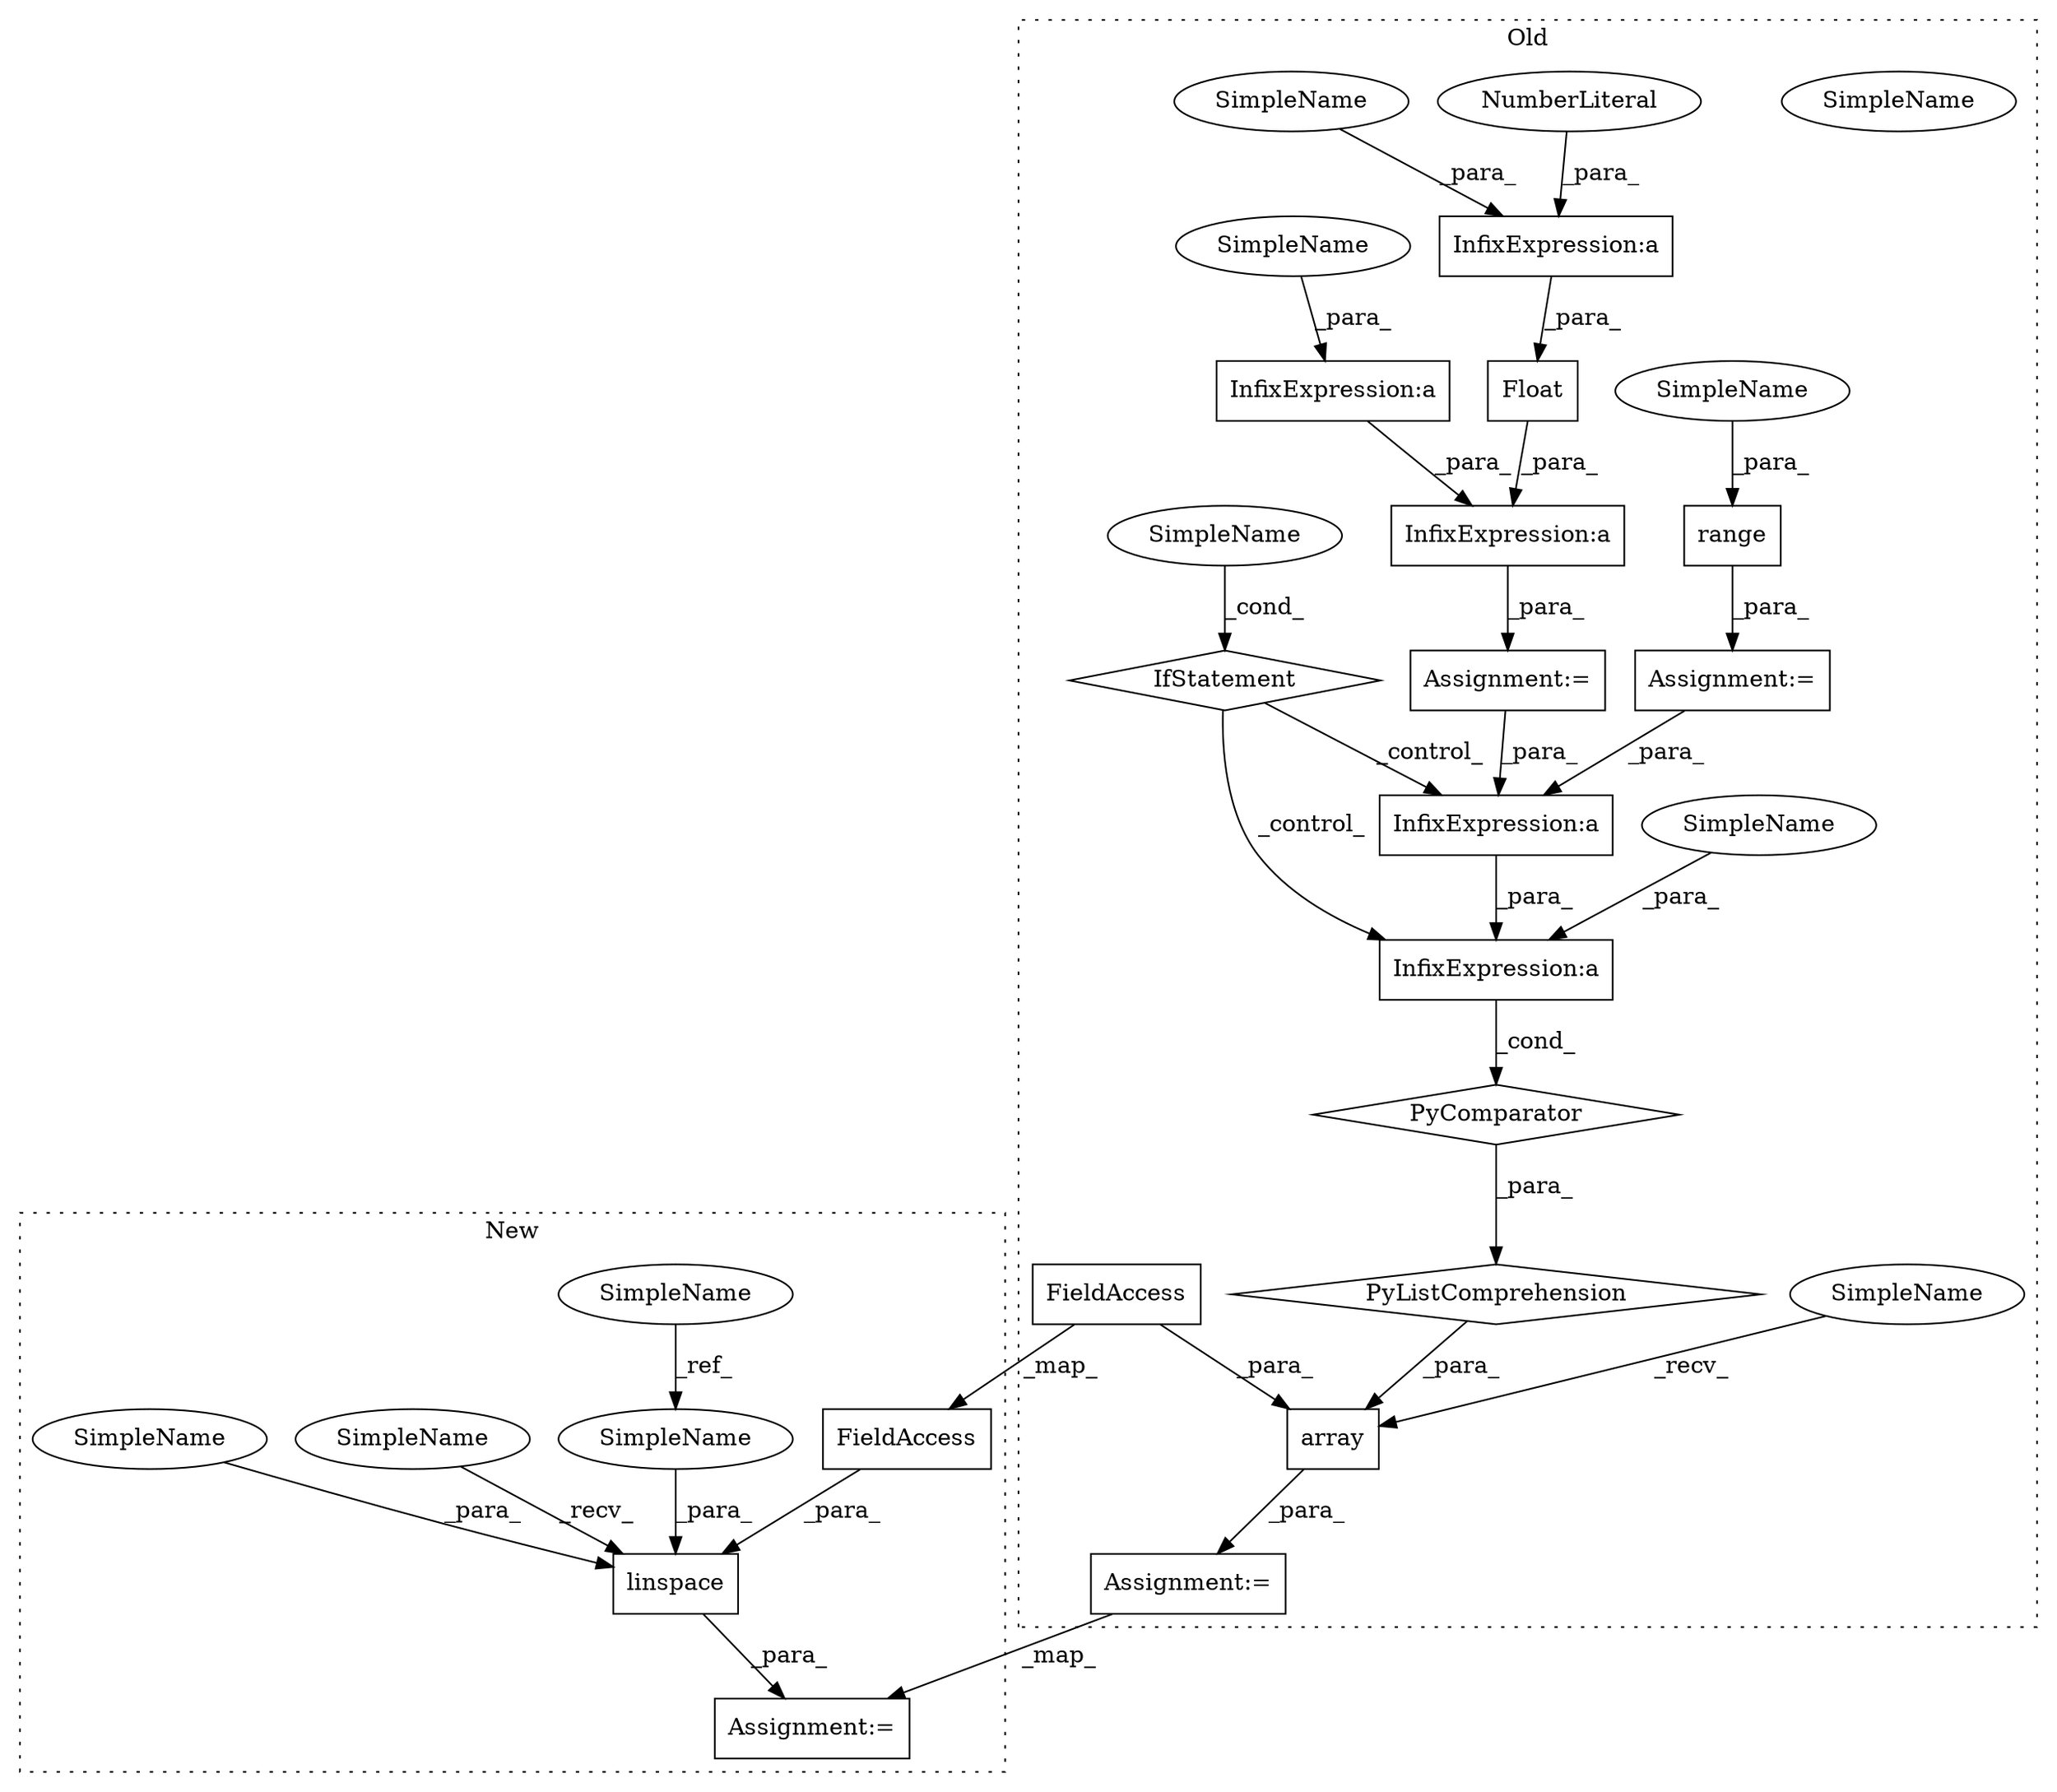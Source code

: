 digraph G {
subgraph cluster0 {
1 [label="PyComparator" a="113" s="5065" l="30" shape="diamond"];
3 [label="PyListComprehension" a="109" s="4984" l="119" shape="diamond"];
4 [label="Assignment:=" a="7" s="5065" l="30" shape="box"];
5 [label="InfixExpression:a" a="27" s="4990" l="3" shape="box"];
6 [label="IfStatement" a="25" s="5065" l="30" shape="diamond"];
7 [label="SimpleName" a="42" s="5090" l="5" shape="ellipse"];
8 [label="InfixExpression:a" a="27" s="4995" l="3" shape="box"];
9 [label="range" a="32" s="5072,5085" l="6,1" shape="box"];
10 [label="Float" a="32" s="4927,4944" l="6,1" shape="box"];
11 [label="InfixExpression:a" a="27" s="4940" l="3" shape="box"];
12 [label="InfixExpression:a" a="27" s="4924" l="3" shape="box"];
13 [label="InfixExpression:a" a="27" s="4915" l="3" shape="box"];
14 [label="NumberLiteral" a="34" s="4943" l="1" shape="ellipse"];
15 [label="array" a="32" s="4967,5111" l="17,1" shape="box"];
18 [label="FieldAccess" a="22" s="5098" l="13" shape="box"];
19 [label="Assignment:=" a="7" s="4907" l="1" shape="box"];
21 [label="Assignment:=" a="7" s="4960" l="1" shape="box"];
22 [label="SimpleName" a="42" s="4918" l="5" shape="ellipse"];
23 [label="SimpleName" a="42" s="4985" l="5" shape="ellipse"];
24 [label="SimpleName" a="42" s="4961" l="5" shape="ellipse"];
26 [label="SimpleName" a="42" s="5078" l="7" shape="ellipse"];
27 [label="SimpleName" a="42" s="4933" l="7" shape="ellipse"];
30 [label="SimpleName" a="42" s="5090" l="5" shape="ellipse"];
label = "Old";
style="dotted";
}
subgraph cluster1 {
2 [label="linspace" a="32" s="4890,4932" l="9,1" shape="box"];
16 [label="SimpleName" a="42" s="4830" l="7" shape="ellipse"];
17 [label="FieldAccess" a="22" s="4919" l="13" shape="box"];
20 [label="Assignment:=" a="7" s="4883" l="1" shape="box"];
25 [label="SimpleName" a="42" s="4911" l="7" shape="ellipse"];
28 [label="SimpleName" a="42" s="4884" l="5" shape="ellipse"];
29 [label="SimpleName" a="42" s="4899" l="5" shape="ellipse"];
label = "New";
style="dotted";
}
1 -> 3 [label="_para_"];
2 -> 20 [label="_para_"];
3 -> 15 [label="_para_"];
4 -> 8 [label="_para_"];
5 -> 1 [label="_cond_"];
6 -> 8 [label="_control_"];
6 -> 5 [label="_control_"];
8 -> 5 [label="_para_"];
9 -> 4 [label="_para_"];
10 -> 12 [label="_para_"];
11 -> 10 [label="_para_"];
12 -> 19 [label="_para_"];
13 -> 12 [label="_para_"];
14 -> 11 [label="_para_"];
15 -> 21 [label="_para_"];
16 -> 25 [label="_ref_"];
17 -> 2 [label="_para_"];
18 -> 15 [label="_para_"];
18 -> 17 [label="_map_"];
19 -> 8 [label="_para_"];
21 -> 20 [label="_map_"];
22 -> 13 [label="_para_"];
23 -> 5 [label="_para_"];
24 -> 15 [label="_recv_"];
25 -> 2 [label="_para_"];
26 -> 9 [label="_para_"];
27 -> 11 [label="_para_"];
28 -> 2 [label="_recv_"];
29 -> 2 [label="_para_"];
30 -> 6 [label="_cond_"];
}